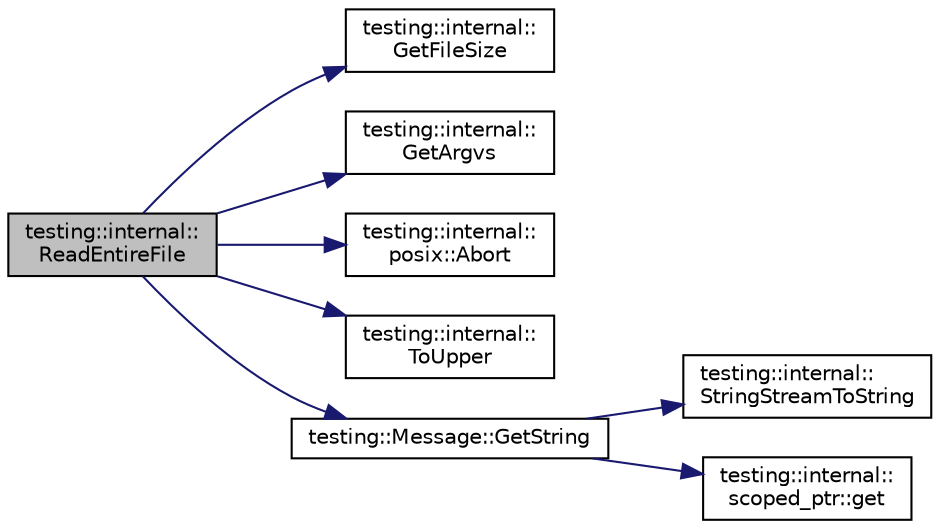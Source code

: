 digraph "testing::internal::ReadEntireFile"
{
  edge [fontname="Helvetica",fontsize="10",labelfontname="Helvetica",labelfontsize="10"];
  node [fontname="Helvetica",fontsize="10",shape=record];
  rankdir="LR";
  Node2630 [label="testing::internal::\lReadEntireFile",height=0.2,width=0.4,color="black", fillcolor="grey75", style="filled", fontcolor="black"];
  Node2630 -> Node2631 [color="midnightblue",fontsize="10",style="solid",fontname="Helvetica"];
  Node2631 [label="testing::internal::\lGetFileSize",height=0.2,width=0.4,color="black", fillcolor="white", style="filled",URL="$d0/da7/namespacetesting_1_1internal.html#a06ca3f65f5e85c9ce7299b9e4cd52408"];
  Node2630 -> Node2632 [color="midnightblue",fontsize="10",style="solid",fontname="Helvetica"];
  Node2632 [label="testing::internal::\lGetArgvs",height=0.2,width=0.4,color="black", fillcolor="white", style="filled",URL="$d0/da7/namespacetesting_1_1internal.html#a344160f771a3b754fa4e54b6e9846b23"];
  Node2630 -> Node2633 [color="midnightblue",fontsize="10",style="solid",fontname="Helvetica"];
  Node2633 [label="testing::internal::\lposix::Abort",height=0.2,width=0.4,color="black", fillcolor="white", style="filled",URL="$d0/d81/namespacetesting_1_1internal_1_1posix.html#a69b8278c59359dd6a6f941b4643db9fb"];
  Node2630 -> Node2634 [color="midnightblue",fontsize="10",style="solid",fontname="Helvetica"];
  Node2634 [label="testing::internal::\lToUpper",height=0.2,width=0.4,color="black", fillcolor="white", style="filled",URL="$d0/da7/namespacetesting_1_1internal.html#ac1b876a8133895bd553d4780ecaa1e3a"];
  Node2630 -> Node2635 [color="midnightblue",fontsize="10",style="solid",fontname="Helvetica"];
  Node2635 [label="testing::Message::GetString",height=0.2,width=0.4,color="black", fillcolor="white", style="filled",URL="$d2/da9/classtesting_1_1_message.html#a2cdc4df62bdcc9df37651a1cf527704e"];
  Node2635 -> Node2636 [color="midnightblue",fontsize="10",style="solid",fontname="Helvetica"];
  Node2636 [label="testing::internal::\lStringStreamToString",height=0.2,width=0.4,color="black", fillcolor="white", style="filled",URL="$d0/da7/namespacetesting_1_1internal.html#ac0a2b7f69fc829d80a39e925b6417e39"];
  Node2635 -> Node2637 [color="midnightblue",fontsize="10",style="solid",fontname="Helvetica"];
  Node2637 [label="testing::internal::\lscoped_ptr::get",height=0.2,width=0.4,color="black", fillcolor="white", style="filled",URL="$de/d6a/classtesting_1_1internal_1_1scoped__ptr.html#aa5984291e12453f1e81b7676d1fa26fd"];
}
